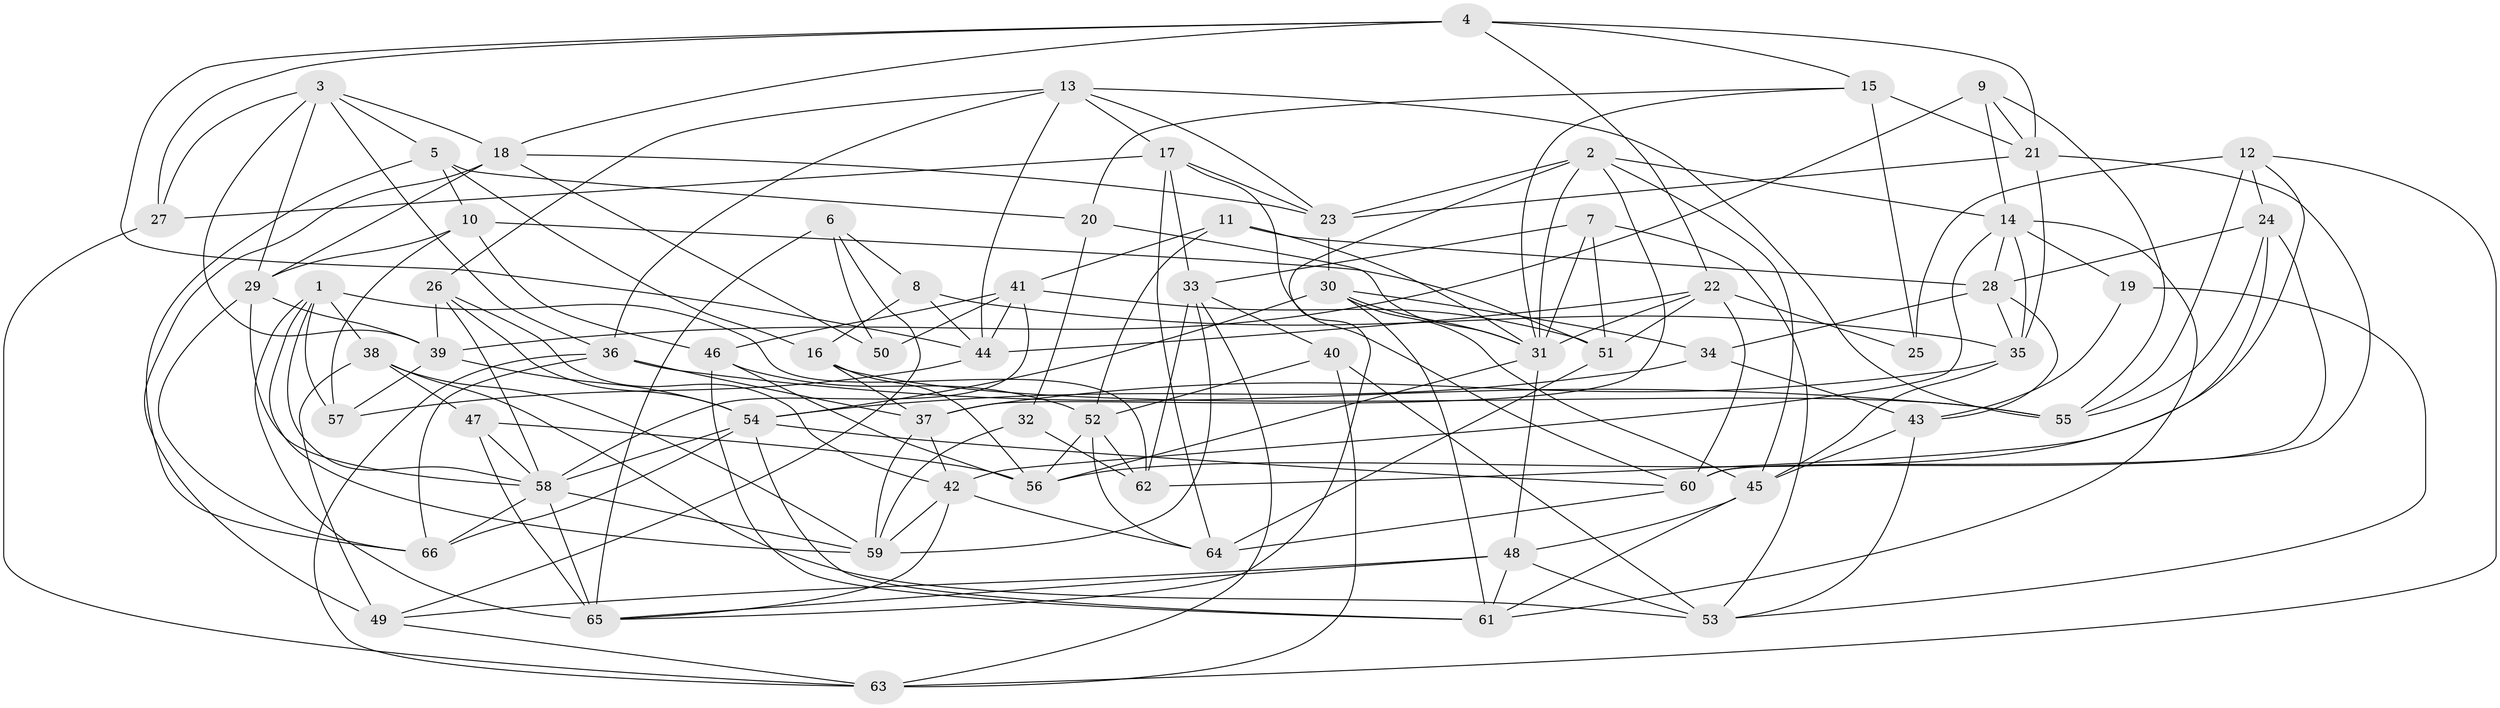 // original degree distribution, {4: 1.0}
// Generated by graph-tools (version 1.1) at 2025/03/03/09/25 03:03:00]
// undirected, 66 vertices, 179 edges
graph export_dot {
graph [start="1"]
  node [color=gray90,style=filled];
  1;
  2;
  3;
  4;
  5;
  6;
  7;
  8;
  9;
  10;
  11;
  12;
  13;
  14;
  15;
  16;
  17;
  18;
  19;
  20;
  21;
  22;
  23;
  24;
  25;
  26;
  27;
  28;
  29;
  30;
  31;
  32;
  33;
  34;
  35;
  36;
  37;
  38;
  39;
  40;
  41;
  42;
  43;
  44;
  45;
  46;
  47;
  48;
  49;
  50;
  51;
  52;
  53;
  54;
  55;
  56;
  57;
  58;
  59;
  60;
  61;
  62;
  63;
  64;
  65;
  66;
  1 -- 38 [weight=1.0];
  1 -- 57 [weight=1.0];
  1 -- 58 [weight=1.0];
  1 -- 59 [weight=1.0];
  1 -- 62 [weight=1.0];
  1 -- 65 [weight=1.0];
  2 -- 14 [weight=1.0];
  2 -- 23 [weight=1.0];
  2 -- 31 [weight=1.0];
  2 -- 37 [weight=1.0];
  2 -- 45 [weight=1.0];
  2 -- 65 [weight=1.0];
  3 -- 5 [weight=1.0];
  3 -- 18 [weight=1.0];
  3 -- 27 [weight=1.0];
  3 -- 29 [weight=1.0];
  3 -- 36 [weight=1.0];
  3 -- 39 [weight=1.0];
  4 -- 15 [weight=1.0];
  4 -- 18 [weight=1.0];
  4 -- 21 [weight=1.0];
  4 -- 22 [weight=1.0];
  4 -- 27 [weight=1.0];
  4 -- 44 [weight=1.0];
  5 -- 10 [weight=1.0];
  5 -- 16 [weight=2.0];
  5 -- 20 [weight=1.0];
  5 -- 66 [weight=1.0];
  6 -- 8 [weight=1.0];
  6 -- 49 [weight=1.0];
  6 -- 50 [weight=2.0];
  6 -- 65 [weight=2.0];
  7 -- 31 [weight=1.0];
  7 -- 33 [weight=1.0];
  7 -- 51 [weight=1.0];
  7 -- 53 [weight=1.0];
  8 -- 16 [weight=1.0];
  8 -- 35 [weight=1.0];
  8 -- 44 [weight=1.0];
  9 -- 14 [weight=1.0];
  9 -- 21 [weight=1.0];
  9 -- 39 [weight=1.0];
  9 -- 55 [weight=1.0];
  10 -- 29 [weight=1.0];
  10 -- 46 [weight=2.0];
  10 -- 51 [weight=1.0];
  10 -- 57 [weight=1.0];
  11 -- 28 [weight=1.0];
  11 -- 31 [weight=1.0];
  11 -- 41 [weight=1.0];
  11 -- 52 [weight=1.0];
  12 -- 24 [weight=1.0];
  12 -- 25 [weight=2.0];
  12 -- 55 [weight=1.0];
  12 -- 56 [weight=1.0];
  12 -- 63 [weight=1.0];
  13 -- 17 [weight=1.0];
  13 -- 23 [weight=1.0];
  13 -- 26 [weight=1.0];
  13 -- 36 [weight=1.0];
  13 -- 44 [weight=1.0];
  13 -- 55 [weight=1.0];
  14 -- 19 [weight=2.0];
  14 -- 28 [weight=1.0];
  14 -- 35 [weight=1.0];
  14 -- 42 [weight=1.0];
  14 -- 61 [weight=1.0];
  15 -- 20 [weight=2.0];
  15 -- 21 [weight=1.0];
  15 -- 25 [weight=1.0];
  15 -- 31 [weight=1.0];
  16 -- 37 [weight=1.0];
  16 -- 55 [weight=1.0];
  16 -- 56 [weight=1.0];
  17 -- 23 [weight=1.0];
  17 -- 27 [weight=1.0];
  17 -- 33 [weight=1.0];
  17 -- 60 [weight=1.0];
  17 -- 64 [weight=1.0];
  18 -- 23 [weight=1.0];
  18 -- 29 [weight=1.0];
  18 -- 49 [weight=1.0];
  18 -- 50 [weight=1.0];
  19 -- 43 [weight=1.0];
  19 -- 53 [weight=1.0];
  20 -- 31 [weight=2.0];
  20 -- 32 [weight=1.0];
  21 -- 23 [weight=1.0];
  21 -- 35 [weight=1.0];
  21 -- 60 [weight=1.0];
  22 -- 25 [weight=1.0];
  22 -- 31 [weight=1.0];
  22 -- 44 [weight=1.0];
  22 -- 51 [weight=1.0];
  22 -- 60 [weight=1.0];
  23 -- 30 [weight=1.0];
  24 -- 28 [weight=1.0];
  24 -- 55 [weight=1.0];
  24 -- 60 [weight=1.0];
  24 -- 62 [weight=2.0];
  26 -- 39 [weight=1.0];
  26 -- 42 [weight=1.0];
  26 -- 54 [weight=2.0];
  26 -- 58 [weight=1.0];
  27 -- 63 [weight=1.0];
  28 -- 34 [weight=1.0];
  28 -- 35 [weight=1.0];
  28 -- 43 [weight=1.0];
  29 -- 39 [weight=1.0];
  29 -- 58 [weight=1.0];
  29 -- 66 [weight=1.0];
  30 -- 31 [weight=1.0];
  30 -- 34 [weight=1.0];
  30 -- 45 [weight=1.0];
  30 -- 54 [weight=1.0];
  30 -- 61 [weight=1.0];
  31 -- 48 [weight=1.0];
  31 -- 56 [weight=1.0];
  32 -- 59 [weight=2.0];
  32 -- 62 [weight=1.0];
  33 -- 40 [weight=1.0];
  33 -- 59 [weight=1.0];
  33 -- 62 [weight=1.0];
  33 -- 63 [weight=1.0];
  34 -- 43 [weight=2.0];
  34 -- 54 [weight=2.0];
  35 -- 37 [weight=1.0];
  35 -- 45 [weight=1.0];
  36 -- 37 [weight=1.0];
  36 -- 55 [weight=1.0];
  36 -- 63 [weight=1.0];
  36 -- 66 [weight=1.0];
  37 -- 42 [weight=1.0];
  37 -- 59 [weight=1.0];
  38 -- 47 [weight=1.0];
  38 -- 49 [weight=2.0];
  38 -- 53 [weight=1.0];
  38 -- 59 [weight=1.0];
  39 -- 54 [weight=1.0];
  39 -- 57 [weight=1.0];
  40 -- 52 [weight=1.0];
  40 -- 53 [weight=1.0];
  40 -- 63 [weight=1.0];
  41 -- 44 [weight=1.0];
  41 -- 46 [weight=1.0];
  41 -- 50 [weight=1.0];
  41 -- 51 [weight=1.0];
  41 -- 58 [weight=1.0];
  42 -- 59 [weight=1.0];
  42 -- 64 [weight=1.0];
  42 -- 65 [weight=1.0];
  43 -- 45 [weight=1.0];
  43 -- 53 [weight=1.0];
  44 -- 57 [weight=1.0];
  45 -- 48 [weight=1.0];
  45 -- 61 [weight=1.0];
  46 -- 52 [weight=1.0];
  46 -- 56 [weight=1.0];
  46 -- 61 [weight=1.0];
  47 -- 56 [weight=1.0];
  47 -- 58 [weight=1.0];
  47 -- 65 [weight=1.0];
  48 -- 49 [weight=1.0];
  48 -- 53 [weight=1.0];
  48 -- 61 [weight=1.0];
  48 -- 65 [weight=1.0];
  49 -- 63 [weight=1.0];
  51 -- 64 [weight=2.0];
  52 -- 56 [weight=1.0];
  52 -- 62 [weight=1.0];
  52 -- 64 [weight=1.0];
  54 -- 58 [weight=1.0];
  54 -- 60 [weight=1.0];
  54 -- 61 [weight=1.0];
  54 -- 66 [weight=1.0];
  58 -- 59 [weight=1.0];
  58 -- 65 [weight=1.0];
  58 -- 66 [weight=2.0];
  60 -- 64 [weight=1.0];
}
